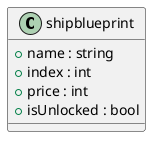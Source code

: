 @startuml
class shipblueprint {
    + name : string
    + index : int
    + price : int
    + isUnlocked : bool
}
@enduml
